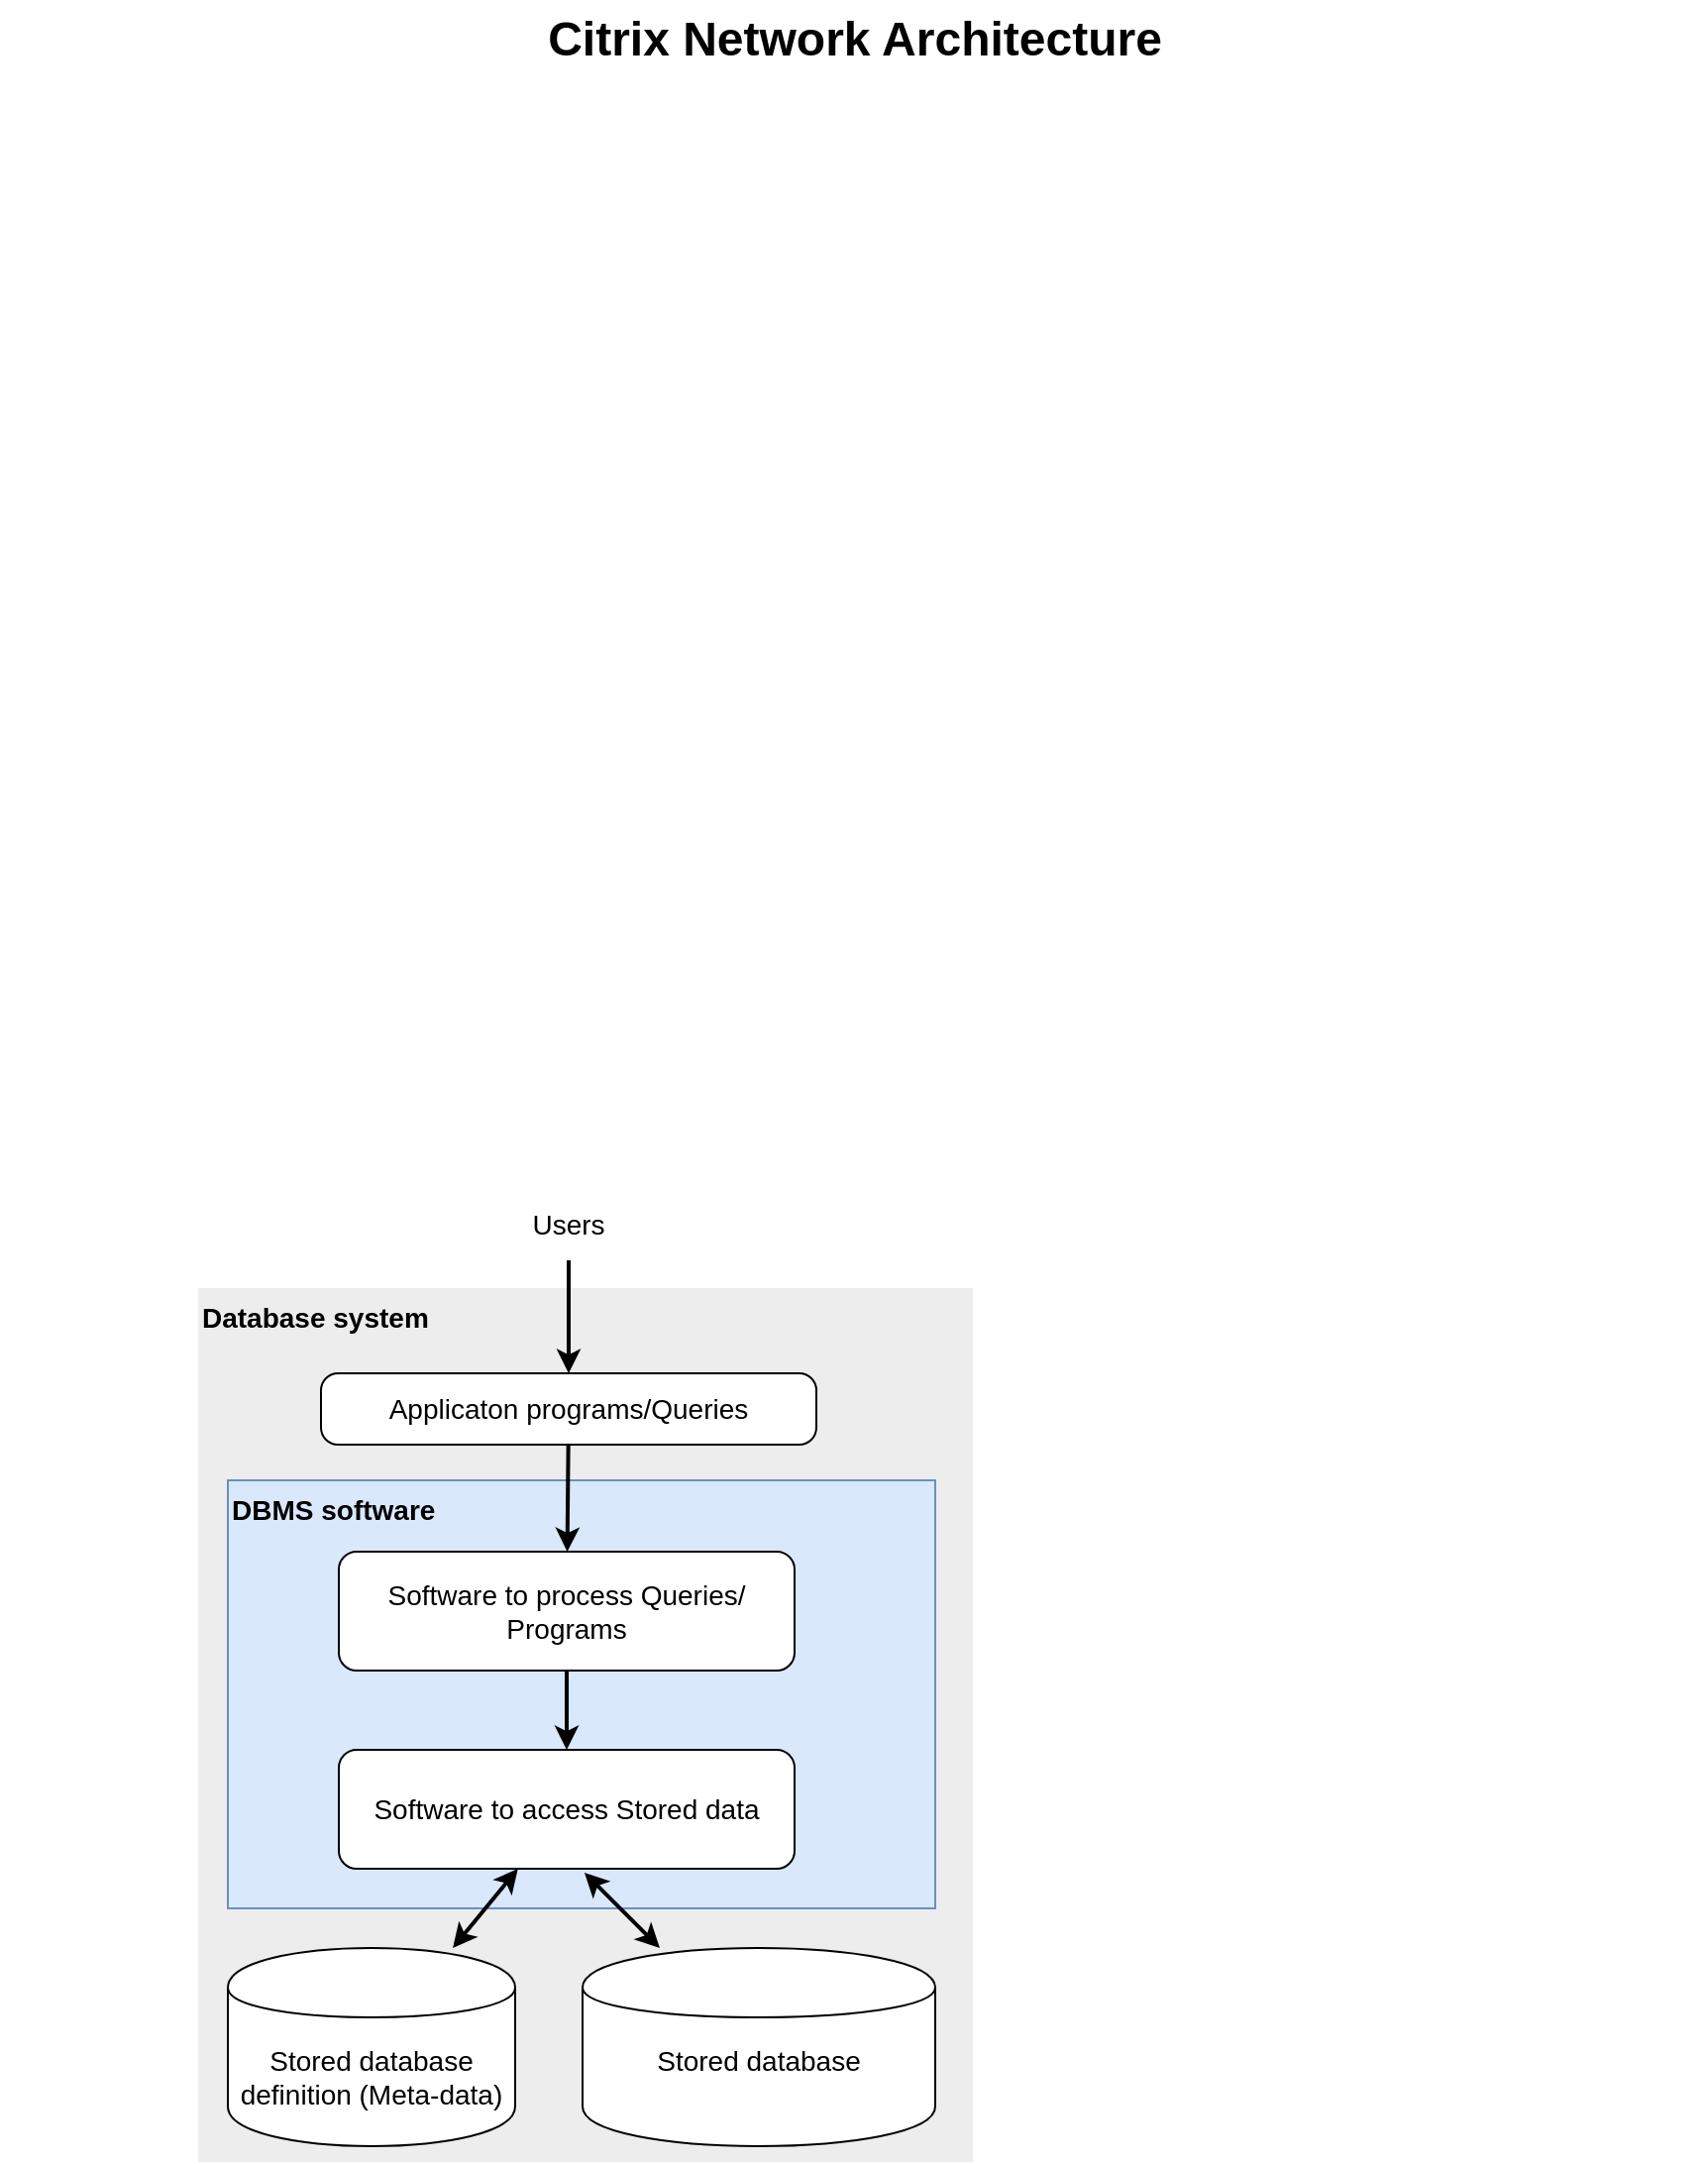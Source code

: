 <mxfile version="12.2.5" type="device" pages="1"><diagram name="Page-1" id="e3a06f82-3646-2815-327d-82caf3d4e204"><mxGraphModel dx="946" dy="552" grid="1" gridSize="10" guides="1" tooltips="1" connect="1" arrows="1" fold="1" page="1" pageScale="1.5" pageWidth="1169" pageHeight="826" background="none" math="0" shadow="0"><root><mxCell id="0" style=";html=1;"/><mxCell id="1" style=";html=1;" parent="0"/><mxCell id="6a7d8f32e03d9370-59" value="&lt;div style=&quot;font-size: 14px;&quot;&gt;Database system&lt;/div&gt;" style="whiteSpace=wrap;html=1;fillColor=#EDEDED;fontSize=14;strokeColor=none;verticalAlign=top;fontStyle=1;align=left;" parent="1" vertex="1"><mxGeometry x="599" y="680" width="391" height="441" as="geometry"/></mxCell><mxCell id="6a7d8f32e03d9370-58" value="DBMS software" style="whiteSpace=wrap;html=1;fillColor=#dae8fc;fontSize=14;strokeColor=#6c8ebf;verticalAlign=top;fontStyle=1;align=left;" parent="1" vertex="1"><mxGeometry x="614" y="777" width="357" height="216" as="geometry"/></mxCell><mxCell id="6a7d8f32e03d9370-56" style="edgeStyle=none;rounded=0;html=1;jettySize=auto;orthogonalLoop=1;fontSize=14;endArrow=classic;endFill=1;strokeWidth=2;entryX=0.5;entryY=0;entryDx=0;entryDy=0;exitX=0.5;exitY=1;exitDx=0;exitDy=0;startArrow=none;startFill=0;" parent="1" source="HoO6LPih4hx7jnFGhxIg-1" target="HoO6LPih4hx7jnFGhxIg-2" edge="1"><mxGeometry relative="1" as="geometry"><mxPoint x="1409" y="847.473" as="targetPoint"/></mxGeometry></mxCell><mxCell id="6a7d8f32e03d9370-62" value="Citrix Network Architecture" style="text;strokeColor=none;fillColor=none;html=1;fontSize=24;fontStyle=1;verticalAlign=middle;align=center;" parent="1" vertex="1"><mxGeometry x="499" y="30" width="861" height="40" as="geometry"/></mxCell><mxCell id="HoO6LPih4hx7jnFGhxIg-1" value="Software to process Queries/ Programs" style="rounded=1;whiteSpace=wrap;html=1;fontSize=14;" vertex="1" parent="1"><mxGeometry x="670" y="813" width="230" height="60" as="geometry"/></mxCell><mxCell id="HoO6LPih4hx7jnFGhxIg-2" value="Software to access Stored data" style="rounded=1;whiteSpace=wrap;html=1;fontSize=14;" vertex="1" parent="1"><mxGeometry x="670" y="913" width="230" height="60" as="geometry"/></mxCell><mxCell id="HoO6LPih4hx7jnFGhxIg-4" value="&lt;div style=&quot;font-size: 14px;&quot;&gt;Stored database definition (Meta-data)&lt;br style=&quot;font-size: 14px;&quot;&gt;&lt;/div&gt;" style="shape=cylinder;whiteSpace=wrap;html=1;boundedLbl=1;backgroundOutline=1;fontSize=14;" vertex="1" parent="1"><mxGeometry x="614" y="1013" width="145" height="100" as="geometry"/></mxCell><mxCell id="HoO6LPih4hx7jnFGhxIg-9" value="&lt;div style=&quot;font-size: 14px;&quot;&gt;Stored database&lt;/div&gt;&lt;div style=&quot;font-size: 14px;&quot;&gt;&lt;br style=&quot;font-size: 14px;&quot;&gt;&lt;/div&gt;" style="shape=cylinder;whiteSpace=wrap;html=1;boundedLbl=1;backgroundOutline=1;fontSize=14;" vertex="1" parent="1"><mxGeometry x="793" y="1013" width="178" height="100" as="geometry"/></mxCell><mxCell id="HoO6LPih4hx7jnFGhxIg-10" style="edgeStyle=none;rounded=0;html=1;jettySize=auto;orthogonalLoop=1;fontSize=14;endArrow=classic;endFill=1;strokeWidth=2;startArrow=classic;startFill=1;" edge="1" parent="1" source="HoO6LPih4hx7jnFGhxIg-2" target="HoO6LPih4hx7jnFGhxIg-4"><mxGeometry relative="1" as="geometry"><mxPoint x="795" y="883" as="sourcePoint"/><mxPoint x="795" y="923" as="targetPoint"/></mxGeometry></mxCell><mxCell id="HoO6LPih4hx7jnFGhxIg-11" style="edgeStyle=none;rounded=0;html=1;jettySize=auto;orthogonalLoop=1;fontSize=14;endArrow=classic;endFill=1;strokeWidth=2;startArrow=classic;startFill=1;exitX=0.539;exitY=1.033;exitDx=0;exitDy=0;exitPerimeter=0;" edge="1" parent="1" source="HoO6LPih4hx7jnFGhxIg-2" target="HoO6LPih4hx7jnFGhxIg-9"><mxGeometry relative="1" as="geometry"><mxPoint x="770.375" y="983" as="sourcePoint"/><mxPoint x="737.542" y="1023" as="targetPoint"/></mxGeometry></mxCell><mxCell id="HoO6LPih4hx7jnFGhxIg-12" value="Applicaton programs/Queries" style="rounded=1;whiteSpace=wrap;html=1;fontSize=14;arcSize=24;" vertex="1" parent="1"><mxGeometry x="661" y="723" width="250" height="36" as="geometry"/></mxCell><mxCell id="HoO6LPih4hx7jnFGhxIg-13" style="edgeStyle=none;rounded=0;html=1;jettySize=auto;orthogonalLoop=1;fontSize=14;endArrow=classic;endFill=1;strokeWidth=2;startArrow=none;startFill=0;" edge="1" parent="1" source="HoO6LPih4hx7jnFGhxIg-12" target="HoO6LPih4hx7jnFGhxIg-1"><mxGeometry relative="1" as="geometry"><mxPoint x="788" y="760" as="sourcePoint"/><mxPoint x="791.5" y="806" as="targetPoint"/></mxGeometry></mxCell><mxCell id="HoO6LPih4hx7jnFGhxIg-15" value="&lt;div&gt;Users&lt;/div&gt;" style="rounded=1;whiteSpace=wrap;html=1;fontSize=14;arcSize=24;strokeColor=none;" vertex="1" parent="1"><mxGeometry x="684" y="630" width="204" height="36" as="geometry"/></mxCell><mxCell id="HoO6LPih4hx7jnFGhxIg-16" style="edgeStyle=none;rounded=0;html=1;jettySize=auto;orthogonalLoop=1;fontSize=14;endArrow=classic;endFill=1;strokeWidth=2;startArrow=none;startFill=0;entryX=0.5;entryY=0;entryDx=0;entryDy=0;" edge="1" parent="1" source="HoO6LPih4hx7jnFGhxIg-15" target="HoO6LPih4hx7jnFGhxIg-12"><mxGeometry relative="1" as="geometry"><mxPoint x="795.824" y="769" as="sourcePoint"/><mxPoint x="780" y="720" as="targetPoint"/></mxGeometry></mxCell></root></mxGraphModel></diagram></mxfile>